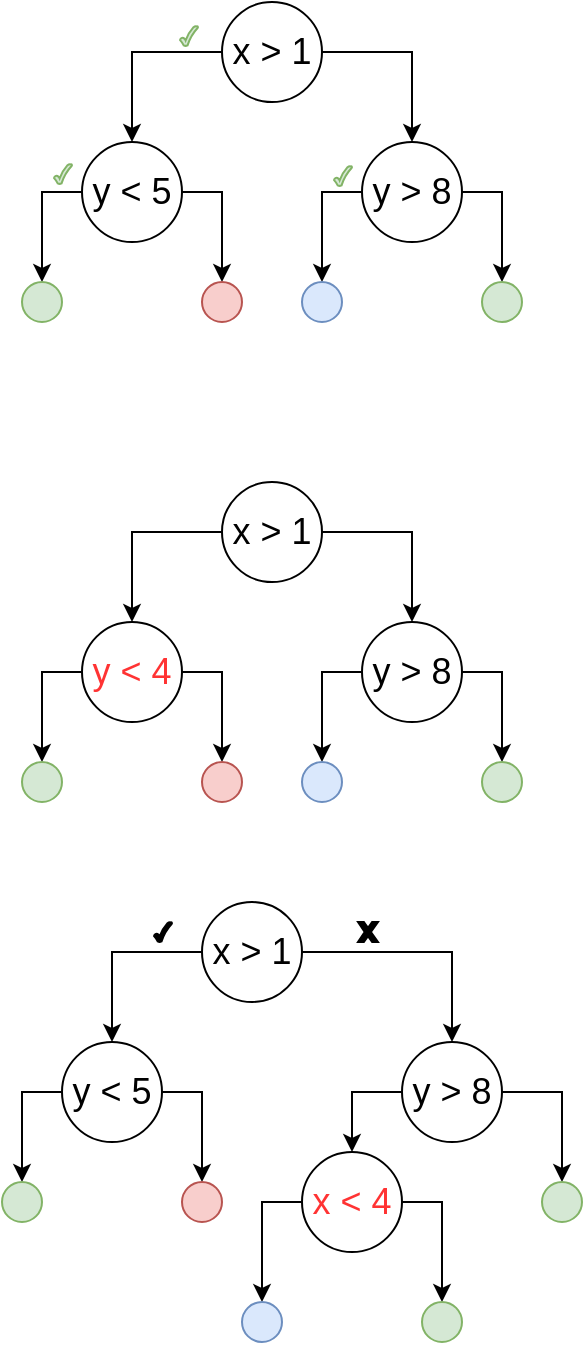 <mxfile version="27.2.0">
  <diagram name="Page-1" id="98jYg_nFkzPAzGUoNCNH">
    <mxGraphModel dx="938" dy="523" grid="1" gridSize="10" guides="1" tooltips="1" connect="1" arrows="1" fold="1" page="1" pageScale="1" pageWidth="827" pageHeight="1169" math="0" shadow="0">
      <root>
        <mxCell id="0" />
        <mxCell id="1" parent="0" />
        <mxCell id="E0mLWoPDoL_TyYvZhU5O-28" value="" style="group" parent="1" vertex="1" connectable="0">
          <mxGeometry x="90" y="90" width="250" height="160" as="geometry" />
        </mxCell>
        <mxCell id="E0mLWoPDoL_TyYvZhU5O-2" style="edgeStyle=orthogonalEdgeStyle;rounded=0;orthogonalLoop=1;jettySize=auto;html=1;entryX=0.5;entryY=0;entryDx=0;entryDy=0;" parent="E0mLWoPDoL_TyYvZhU5O-28" source="9azDKJrZ2i0USl6iixJd-1" target="9azDKJrZ2i0USl6iixJd-4" edge="1">
          <mxGeometry relative="1" as="geometry" />
        </mxCell>
        <mxCell id="E0mLWoPDoL_TyYvZhU5O-3" style="edgeStyle=orthogonalEdgeStyle;rounded=0;orthogonalLoop=1;jettySize=auto;html=1;" parent="E0mLWoPDoL_TyYvZhU5O-28" source="9azDKJrZ2i0USl6iixJd-1" target="9azDKJrZ2i0USl6iixJd-5" edge="1">
          <mxGeometry relative="1" as="geometry" />
        </mxCell>
        <mxCell id="9azDKJrZ2i0USl6iixJd-1" value="&lt;font style=&quot;font-size: 18px;&quot;&gt;x &amp;gt; 1&lt;/font&gt;" style="ellipse;whiteSpace=wrap;html=1;aspect=fixed;" parent="E0mLWoPDoL_TyYvZhU5O-28" vertex="1">
          <mxGeometry x="100" width="50" height="50" as="geometry" />
        </mxCell>
        <mxCell id="E0mLWoPDoL_TyYvZhU5O-6" style="edgeStyle=orthogonalEdgeStyle;rounded=0;orthogonalLoop=1;jettySize=auto;html=1;" parent="E0mLWoPDoL_TyYvZhU5O-28" source="9azDKJrZ2i0USl6iixJd-4" target="E0mLWoPDoL_TyYvZhU5O-4" edge="1">
          <mxGeometry relative="1" as="geometry" />
        </mxCell>
        <mxCell id="E0mLWoPDoL_TyYvZhU5O-8" style="edgeStyle=orthogonalEdgeStyle;rounded=0;orthogonalLoop=1;jettySize=auto;html=1;entryX=0.5;entryY=0;entryDx=0;entryDy=0;" parent="E0mLWoPDoL_TyYvZhU5O-28" source="9azDKJrZ2i0USl6iixJd-4" target="E0mLWoPDoL_TyYvZhU5O-7" edge="1">
          <mxGeometry relative="1" as="geometry" />
        </mxCell>
        <mxCell id="9azDKJrZ2i0USl6iixJd-4" value="&lt;font style=&quot;font-size: 18px;&quot;&gt;y &amp;lt; 5&lt;/font&gt;" style="ellipse;whiteSpace=wrap;html=1;aspect=fixed;" parent="E0mLWoPDoL_TyYvZhU5O-28" vertex="1">
          <mxGeometry x="30" y="70" width="50" height="50" as="geometry" />
        </mxCell>
        <mxCell id="E0mLWoPDoL_TyYvZhU5O-11" style="edgeStyle=orthogonalEdgeStyle;rounded=0;orthogonalLoop=1;jettySize=auto;html=1;" parent="E0mLWoPDoL_TyYvZhU5O-28" source="9azDKJrZ2i0USl6iixJd-5" target="E0mLWoPDoL_TyYvZhU5O-10" edge="1">
          <mxGeometry relative="1" as="geometry" />
        </mxCell>
        <mxCell id="E0mLWoPDoL_TyYvZhU5O-13" style="edgeStyle=orthogonalEdgeStyle;rounded=0;orthogonalLoop=1;jettySize=auto;html=1;exitX=1;exitY=0.5;exitDx=0;exitDy=0;entryX=0.5;entryY=0;entryDx=0;entryDy=0;" parent="E0mLWoPDoL_TyYvZhU5O-28" source="9azDKJrZ2i0USl6iixJd-5" target="E0mLWoPDoL_TyYvZhU5O-12" edge="1">
          <mxGeometry relative="1" as="geometry" />
        </mxCell>
        <mxCell id="9azDKJrZ2i0USl6iixJd-5" value="&lt;font style=&quot;font-size: 18px;&quot;&gt;y &amp;gt; 8&lt;/font&gt;" style="ellipse;whiteSpace=wrap;html=1;aspect=fixed;" parent="E0mLWoPDoL_TyYvZhU5O-28" vertex="1">
          <mxGeometry x="170" y="70" width="50" height="50" as="geometry" />
        </mxCell>
        <mxCell id="E0mLWoPDoL_TyYvZhU5O-4" value="" style="ellipse;whiteSpace=wrap;html=1;aspect=fixed;fillColor=#d5e8d4;strokeColor=#82b366;" parent="E0mLWoPDoL_TyYvZhU5O-28" vertex="1">
          <mxGeometry y="140" width="20" height="20" as="geometry" />
        </mxCell>
        <mxCell id="E0mLWoPDoL_TyYvZhU5O-7" value="" style="ellipse;whiteSpace=wrap;html=1;aspect=fixed;fillColor=#f8cecc;strokeColor=#b85450;" parent="E0mLWoPDoL_TyYvZhU5O-28" vertex="1">
          <mxGeometry x="90" y="140" width="20" height="20" as="geometry" />
        </mxCell>
        <mxCell id="E0mLWoPDoL_TyYvZhU5O-9" style="edgeStyle=orthogonalEdgeStyle;rounded=0;orthogonalLoop=1;jettySize=auto;html=1;exitX=0.5;exitY=1;exitDx=0;exitDy=0;" parent="E0mLWoPDoL_TyYvZhU5O-28" source="E0mLWoPDoL_TyYvZhU5O-7" target="E0mLWoPDoL_TyYvZhU5O-7" edge="1">
          <mxGeometry relative="1" as="geometry" />
        </mxCell>
        <mxCell id="E0mLWoPDoL_TyYvZhU5O-10" value="" style="ellipse;whiteSpace=wrap;html=1;aspect=fixed;fillColor=#dae8fc;strokeColor=#6c8ebf;" parent="E0mLWoPDoL_TyYvZhU5O-28" vertex="1">
          <mxGeometry x="140" y="140" width="20" height="20" as="geometry" />
        </mxCell>
        <mxCell id="E0mLWoPDoL_TyYvZhU5O-12" value="" style="ellipse;whiteSpace=wrap;html=1;aspect=fixed;fillColor=#d5e8d4;strokeColor=#82b366;" parent="E0mLWoPDoL_TyYvZhU5O-28" vertex="1">
          <mxGeometry x="230" y="140" width="20" height="20" as="geometry" />
        </mxCell>
        <mxCell id="r2wB-VeBPneUKhXcz5c5-1" value="" style="verticalLabelPosition=bottom;verticalAlign=top;html=1;shape=mxgraph.basic.tick;fillColor=#d5e8d4;strokeColor=#82b366;" vertex="1" parent="E0mLWoPDoL_TyYvZhU5O-28">
          <mxGeometry x="79" y="12" width="9" height="10" as="geometry" />
        </mxCell>
        <mxCell id="E0mLWoPDoL_TyYvZhU5O-46" style="edgeStyle=orthogonalEdgeStyle;rounded=0;orthogonalLoop=1;jettySize=auto;html=1;entryX=0.5;entryY=0;entryDx=0;entryDy=0;" parent="1" source="E0mLWoPDoL_TyYvZhU5O-48" target="E0mLWoPDoL_TyYvZhU5O-51" edge="1">
          <mxGeometry relative="1" as="geometry" />
        </mxCell>
        <mxCell id="E0mLWoPDoL_TyYvZhU5O-47" style="edgeStyle=orthogonalEdgeStyle;rounded=0;orthogonalLoop=1;jettySize=auto;html=1;" parent="1" source="E0mLWoPDoL_TyYvZhU5O-48" target="E0mLWoPDoL_TyYvZhU5O-54" edge="1">
          <mxGeometry relative="1" as="geometry" />
        </mxCell>
        <mxCell id="E0mLWoPDoL_TyYvZhU5O-48" value="&lt;font style=&quot;font-size: 18px;&quot;&gt;x &amp;gt; 1&lt;/font&gt;" style="ellipse;whiteSpace=wrap;html=1;aspect=fixed;" parent="1" vertex="1">
          <mxGeometry x="180" y="540" width="50" height="50" as="geometry" />
        </mxCell>
        <mxCell id="E0mLWoPDoL_TyYvZhU5O-49" style="edgeStyle=orthogonalEdgeStyle;rounded=0;orthogonalLoop=1;jettySize=auto;html=1;" parent="1" source="E0mLWoPDoL_TyYvZhU5O-51" target="E0mLWoPDoL_TyYvZhU5O-55" edge="1">
          <mxGeometry relative="1" as="geometry" />
        </mxCell>
        <mxCell id="E0mLWoPDoL_TyYvZhU5O-50" style="edgeStyle=orthogonalEdgeStyle;rounded=0;orthogonalLoop=1;jettySize=auto;html=1;entryX=0.5;entryY=0;entryDx=0;entryDy=0;" parent="1" source="E0mLWoPDoL_TyYvZhU5O-51" target="E0mLWoPDoL_TyYvZhU5O-56" edge="1">
          <mxGeometry relative="1" as="geometry" />
        </mxCell>
        <mxCell id="E0mLWoPDoL_TyYvZhU5O-51" value="&lt;font style=&quot;font-size: 18px;&quot;&gt;y &amp;lt; 5&lt;/font&gt;" style="ellipse;whiteSpace=wrap;html=1;aspect=fixed;" parent="1" vertex="1">
          <mxGeometry x="110" y="610" width="50" height="50" as="geometry" />
        </mxCell>
        <mxCell id="E0mLWoPDoL_TyYvZhU5O-53" style="edgeStyle=orthogonalEdgeStyle;rounded=0;orthogonalLoop=1;jettySize=auto;html=1;exitX=1;exitY=0.5;exitDx=0;exitDy=0;entryX=0.5;entryY=0;entryDx=0;entryDy=0;" parent="1" source="E0mLWoPDoL_TyYvZhU5O-54" target="E0mLWoPDoL_TyYvZhU5O-59" edge="1">
          <mxGeometry relative="1" as="geometry" />
        </mxCell>
        <mxCell id="E0mLWoPDoL_TyYvZhU5O-62" style="edgeStyle=orthogonalEdgeStyle;rounded=0;orthogonalLoop=1;jettySize=auto;html=1;exitX=0;exitY=0.5;exitDx=0;exitDy=0;" parent="1" source="E0mLWoPDoL_TyYvZhU5O-54" target="E0mLWoPDoL_TyYvZhU5O-61" edge="1">
          <mxGeometry relative="1" as="geometry" />
        </mxCell>
        <mxCell id="E0mLWoPDoL_TyYvZhU5O-54" value="&lt;font style=&quot;font-size: 18px;&quot;&gt;y &amp;gt; 8&lt;/font&gt;" style="ellipse;whiteSpace=wrap;html=1;aspect=fixed;" parent="1" vertex="1">
          <mxGeometry x="280" y="610" width="50" height="50" as="geometry" />
        </mxCell>
        <mxCell id="E0mLWoPDoL_TyYvZhU5O-55" value="" style="ellipse;whiteSpace=wrap;html=1;aspect=fixed;fillColor=#d5e8d4;strokeColor=#82b366;" parent="1" vertex="1">
          <mxGeometry x="80" y="680" width="20" height="20" as="geometry" />
        </mxCell>
        <mxCell id="E0mLWoPDoL_TyYvZhU5O-56" value="" style="ellipse;whiteSpace=wrap;html=1;aspect=fixed;fillColor=#f8cecc;strokeColor=#b85450;" parent="1" vertex="1">
          <mxGeometry x="170" y="680" width="20" height="20" as="geometry" />
        </mxCell>
        <mxCell id="E0mLWoPDoL_TyYvZhU5O-57" style="edgeStyle=orthogonalEdgeStyle;rounded=0;orthogonalLoop=1;jettySize=auto;html=1;exitX=0.5;exitY=1;exitDx=0;exitDy=0;" parent="1" source="E0mLWoPDoL_TyYvZhU5O-56" target="E0mLWoPDoL_TyYvZhU5O-56" edge="1">
          <mxGeometry relative="1" as="geometry" />
        </mxCell>
        <mxCell id="E0mLWoPDoL_TyYvZhU5O-59" value="" style="ellipse;whiteSpace=wrap;html=1;aspect=fixed;fillColor=#d5e8d4;strokeColor=#82b366;" parent="1" vertex="1">
          <mxGeometry x="350" y="680" width="20" height="20" as="geometry" />
        </mxCell>
        <mxCell id="E0mLWoPDoL_TyYvZhU5O-65" style="edgeStyle=orthogonalEdgeStyle;rounded=0;orthogonalLoop=1;jettySize=auto;html=1;entryX=0.5;entryY=0;entryDx=0;entryDy=0;fontColor=#FF3333;" parent="1" source="E0mLWoPDoL_TyYvZhU5O-61" target="E0mLWoPDoL_TyYvZhU5O-63" edge="1">
          <mxGeometry relative="1" as="geometry" />
        </mxCell>
        <mxCell id="E0mLWoPDoL_TyYvZhU5O-66" style="edgeStyle=orthogonalEdgeStyle;rounded=0;orthogonalLoop=1;jettySize=auto;html=1;exitX=1;exitY=0.5;exitDx=0;exitDy=0;entryX=0.5;entryY=0;entryDx=0;entryDy=0;fontColor=#FF3333;" parent="1" source="E0mLWoPDoL_TyYvZhU5O-61" target="E0mLWoPDoL_TyYvZhU5O-64" edge="1">
          <mxGeometry relative="1" as="geometry" />
        </mxCell>
        <mxCell id="E0mLWoPDoL_TyYvZhU5O-61" value="&lt;font style=&quot;font-size: 18px;&quot;&gt;x &amp;lt; 4&lt;/font&gt;" style="ellipse;whiteSpace=wrap;html=1;aspect=fixed;fontColor=#FF3333;" parent="1" vertex="1">
          <mxGeometry x="230" y="665" width="50" height="50" as="geometry" />
        </mxCell>
        <mxCell id="E0mLWoPDoL_TyYvZhU5O-30" style="edgeStyle=orthogonalEdgeStyle;rounded=0;orthogonalLoop=1;jettySize=auto;html=1;entryX=0.5;entryY=0;entryDx=0;entryDy=0;" parent="1" source="E0mLWoPDoL_TyYvZhU5O-32" target="E0mLWoPDoL_TyYvZhU5O-35" edge="1">
          <mxGeometry relative="1" as="geometry" />
        </mxCell>
        <mxCell id="E0mLWoPDoL_TyYvZhU5O-31" style="edgeStyle=orthogonalEdgeStyle;rounded=0;orthogonalLoop=1;jettySize=auto;html=1;" parent="1" source="E0mLWoPDoL_TyYvZhU5O-32" target="E0mLWoPDoL_TyYvZhU5O-38" edge="1">
          <mxGeometry relative="1" as="geometry" />
        </mxCell>
        <mxCell id="E0mLWoPDoL_TyYvZhU5O-32" value="&lt;font style=&quot;font-size: 18px;&quot;&gt;x &amp;gt; 1&lt;/font&gt;" style="ellipse;whiteSpace=wrap;html=1;aspect=fixed;" parent="1" vertex="1">
          <mxGeometry x="190" y="330" width="50" height="50" as="geometry" />
        </mxCell>
        <mxCell id="E0mLWoPDoL_TyYvZhU5O-33" style="edgeStyle=orthogonalEdgeStyle;rounded=0;orthogonalLoop=1;jettySize=auto;html=1;" parent="1" source="E0mLWoPDoL_TyYvZhU5O-35" target="E0mLWoPDoL_TyYvZhU5O-39" edge="1">
          <mxGeometry relative="1" as="geometry" />
        </mxCell>
        <mxCell id="E0mLWoPDoL_TyYvZhU5O-34" style="edgeStyle=orthogonalEdgeStyle;rounded=0;orthogonalLoop=1;jettySize=auto;html=1;entryX=0.5;entryY=0;entryDx=0;entryDy=0;" parent="1" source="E0mLWoPDoL_TyYvZhU5O-35" target="E0mLWoPDoL_TyYvZhU5O-40" edge="1">
          <mxGeometry relative="1" as="geometry" />
        </mxCell>
        <mxCell id="E0mLWoPDoL_TyYvZhU5O-35" value="&lt;font style=&quot;font-size: 18px; color: rgb(255, 51, 51);&quot;&gt;y &amp;lt; 4&lt;/font&gt;" style="ellipse;whiteSpace=wrap;html=1;aspect=fixed;" parent="1" vertex="1">
          <mxGeometry x="120" y="400" width="50" height="50" as="geometry" />
        </mxCell>
        <mxCell id="E0mLWoPDoL_TyYvZhU5O-36" style="edgeStyle=orthogonalEdgeStyle;rounded=0;orthogonalLoop=1;jettySize=auto;html=1;" parent="1" source="E0mLWoPDoL_TyYvZhU5O-38" target="E0mLWoPDoL_TyYvZhU5O-42" edge="1">
          <mxGeometry relative="1" as="geometry" />
        </mxCell>
        <mxCell id="E0mLWoPDoL_TyYvZhU5O-37" style="edgeStyle=orthogonalEdgeStyle;rounded=0;orthogonalLoop=1;jettySize=auto;html=1;exitX=1;exitY=0.5;exitDx=0;exitDy=0;entryX=0.5;entryY=0;entryDx=0;entryDy=0;" parent="1" source="E0mLWoPDoL_TyYvZhU5O-38" target="E0mLWoPDoL_TyYvZhU5O-43" edge="1">
          <mxGeometry relative="1" as="geometry" />
        </mxCell>
        <mxCell id="E0mLWoPDoL_TyYvZhU5O-38" value="&lt;font style=&quot;font-size: 18px;&quot;&gt;y &amp;gt; 8&lt;/font&gt;" style="ellipse;whiteSpace=wrap;html=1;aspect=fixed;" parent="1" vertex="1">
          <mxGeometry x="260" y="400" width="50" height="50" as="geometry" />
        </mxCell>
        <mxCell id="E0mLWoPDoL_TyYvZhU5O-39" value="" style="ellipse;whiteSpace=wrap;html=1;aspect=fixed;fillColor=#d5e8d4;strokeColor=#82b366;" parent="1" vertex="1">
          <mxGeometry x="90" y="470" width="20" height="20" as="geometry" />
        </mxCell>
        <mxCell id="E0mLWoPDoL_TyYvZhU5O-40" value="" style="ellipse;whiteSpace=wrap;html=1;aspect=fixed;fillColor=#f8cecc;strokeColor=#b85450;" parent="1" vertex="1">
          <mxGeometry x="180" y="470" width="20" height="20" as="geometry" />
        </mxCell>
        <mxCell id="E0mLWoPDoL_TyYvZhU5O-41" style="edgeStyle=orthogonalEdgeStyle;rounded=0;orthogonalLoop=1;jettySize=auto;html=1;exitX=0.5;exitY=1;exitDx=0;exitDy=0;" parent="1" source="E0mLWoPDoL_TyYvZhU5O-40" target="E0mLWoPDoL_TyYvZhU5O-40" edge="1">
          <mxGeometry relative="1" as="geometry" />
        </mxCell>
        <mxCell id="E0mLWoPDoL_TyYvZhU5O-42" value="" style="ellipse;whiteSpace=wrap;html=1;aspect=fixed;fillColor=#dae8fc;strokeColor=#6c8ebf;" parent="1" vertex="1">
          <mxGeometry x="230" y="470" width="20" height="20" as="geometry" />
        </mxCell>
        <mxCell id="E0mLWoPDoL_TyYvZhU5O-43" value="" style="ellipse;whiteSpace=wrap;html=1;aspect=fixed;fillColor=#d5e8d4;strokeColor=#82b366;" parent="1" vertex="1">
          <mxGeometry x="320" y="470" width="20" height="20" as="geometry" />
        </mxCell>
        <mxCell id="E0mLWoPDoL_TyYvZhU5O-63" value="" style="ellipse;whiteSpace=wrap;html=1;aspect=fixed;fillColor=#dae8fc;strokeColor=#6c8ebf;fontColor=#FF3333;" parent="1" vertex="1">
          <mxGeometry x="200" y="740" width="20" height="20" as="geometry" />
        </mxCell>
        <mxCell id="E0mLWoPDoL_TyYvZhU5O-64" value="" style="ellipse;whiteSpace=wrap;html=1;aspect=fixed;fillColor=#d5e8d4;strokeColor=#82b366;fontColor=#FF3333;" parent="1" vertex="1">
          <mxGeometry x="290" y="740" width="20" height="20" as="geometry" />
        </mxCell>
        <mxCell id="r2wB-VeBPneUKhXcz5c5-2" value="" style="verticalLabelPosition=bottom;verticalAlign=top;html=1;shape=mxgraph.basic.tick;fillColor=#d5e8d4;strokeColor=#82b366;" vertex="1" parent="1">
          <mxGeometry x="106" y="171" width="9" height="10" as="geometry" />
        </mxCell>
        <mxCell id="r2wB-VeBPneUKhXcz5c5-3" value="" style="verticalLabelPosition=bottom;verticalAlign=top;html=1;shape=mxgraph.basic.tick;fillColor=#d5e8d4;strokeColor=#82b366;" vertex="1" parent="1">
          <mxGeometry x="246" y="172" width="9" height="10" as="geometry" />
        </mxCell>
        <mxCell id="r2wB-VeBPneUKhXcz5c5-7" value="" style="verticalLabelPosition=bottom;verticalAlign=top;html=1;shape=mxgraph.basic.tick;fillColor=#000000;strokeColor=#000000;fontColor=#ffffff;" vertex="1" parent="1">
          <mxGeometry x="156" y="550" width="9" height="10" as="geometry" />
        </mxCell>
        <mxCell id="r2wB-VeBPneUKhXcz5c5-11" value="" style="verticalLabelPosition=bottom;verticalAlign=top;html=1;shape=mxgraph.basic.x;fillColor=#000000;strokeColor=#000000;fontColor=#ffffff;" vertex="1" parent="1">
          <mxGeometry x="258" y="550" width="10" height="10" as="geometry" />
        </mxCell>
      </root>
    </mxGraphModel>
  </diagram>
</mxfile>
